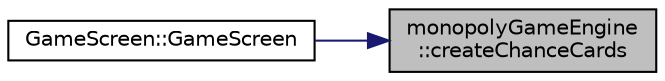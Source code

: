 digraph "monopolyGameEngine::createChanceCards"
{
 // LATEX_PDF_SIZE
  edge [fontname="Helvetica",fontsize="10",labelfontname="Helvetica",labelfontsize="10"];
  node [fontname="Helvetica",fontsize="10",shape=record];
  rankdir="RL";
  Node1 [label="monopolyGameEngine\l::createChanceCards",height=0.2,width=0.4,color="black", fillcolor="grey75", style="filled", fontcolor="black",tooltip=" "];
  Node1 -> Node2 [dir="back",color="midnightblue",fontsize="10",style="solid",fontname="Helvetica"];
  Node2 [label="GameScreen::GameScreen",height=0.2,width=0.4,color="black", fillcolor="white", style="filled",URL="$class_game_screen.html#a3866912fd5861b29c9ad3c08ea67fd16",tooltip=" "];
}
